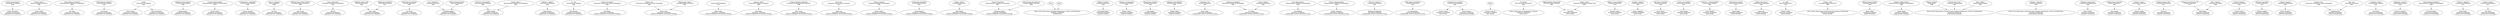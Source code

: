 digraph "Academic Genealogy" {
	251553.0 [label="Shalev Ben-David
University of Waterloo
algorithms-and-complexity"]
	96437.0 [label="Therese Biedl
University of Waterloo
algorithms-and-complexity"]
	162538.0 [label="Eric Blais
University of Waterloo
algorithms-and-complexity"]
	45379.0 [label="Dan Brown
University of Waterloo
algorithms-and-complexity"]
	252543.0 [label="Trevor Brown
University of Waterloo
algorithms-and-complexity"]
	65073.0 [label="Jonathan Buss
University of Waterloo
algorithms-and-complexity"]
	81270.0 [label="Richard Cleve
University of Waterloo
algorithms-and-complexity"]
	264772.0 [label="Gautam Kamath
University of Waterloo
algorithms-and-complexity"]
	20521.0 [label="Lila Kari
University of Waterloo
algorithms-and-complexity"]
	141559.0 [label="Lap Chi Lau
University of Waterloo
algorithms-and-complexity"]
	94793.0 [label="Ming Li
University of Waterloo
algorithms-and-complexity"]
	65035.0 [label="Anna Lubiw
University of Waterloo
algorithms-and-complexity"]
	65036.0 [label="Ian Munro
University of Waterloo
algorithms-and-complexity"]
	66900.0 [label="Naomi Nishimura
University of Waterloo
algorithms-and-complexity"]
	66895.0 [label="Prabhakar Ragde
University of Waterloo
algorithms-and-complexity"]
	31748.0 [label="Jeffrey Shallit
University of Waterloo
algorithms-and-complexity"]
	33044.0 [label="Doug Stinson
University of Waterloo
algorithms-and-complexity"]
	75330.0 [label="John Watrous
University of Waterloo
algorithms-and-complexity"]
	39437.0 [label="Yuri Boykov
University of Waterloo
artificial-intelligence-and-machine-learning"]
	279263.0 [label="Wenhu Chen
University of Waterloo
artificial-intelligence-and-machine-learning"]
	58650.0 [label="Robin Cohen
University of Waterloo
artificial-intelligence-and-machine-learning"]
	167185.0 [label="Jesse Hoey
University of Waterloo
artificial-intelligence-and-machine-learning"]
	119359.0 [label="Kate Larson
University of Waterloo
artificial-intelligence-and-machine-learning"]
	nan [label="Jimmy Lin
University of Waterloo
artificial-intelligence-and-machine-learning"]
	131052.0 [label="Richard Mann
University of Waterloo
artificial-intelligence-and-machine-learning"]
	97099.0 [label="Pascal Poupart
University of Waterloo
artificial-intelligence-and-machine-learning"]
	73583.0 [label="Olga Veksler
University of Waterloo
artificial-intelligence-and-machine-learning"]
	254910.0 [label="Hongyang Zhang
University of Waterloo
artificial-intelligence-and-machine-learning"]
	65049.0 [label="Anita Layton (Department of Applied Mathematics, Faculty of Mathematics)
University of Waterloo
bioinformatics"]
	147355.0 [label="Christopher Batty
University of Waterloo
computer-graphics"]
	66906.0 [label="William Cowan
University of Waterloo
computer-graphics"]
	78067.0 [label="Craig Kaplan
University of Waterloo
computer-graphics"]
	71953.0 [label="Stephen Mann
University of Waterloo
computer-graphics"]
	218594.0 [label="Yousra Aafer 
University of Waterloo
cryptography-security-and-privacy-crysp"]
	67046.0 [label="N. Asokan
University of Waterloo
cryptography-security-and-privacy-crysp"]
	70144.0 [label="Ian Goldberg
University of Waterloo
cryptography-security-and-privacy-crysp"]
	203875.0 [label="Sergey Gorbunov
University of Waterloo
cryptography-security-and-privacy-crysp"]
	206018.0 [label="Mohammad Hajiabadi
University of Waterloo
cryptography-security-and-privacy-crysp"]
	145850.0 [label="Urs Hengartner
University of Waterloo
cryptography-security-and-privacy-crysp"]
	66869.0 [label="Charles Clarke
University of Waterloo
data-systems"]
	66818.0 [label="Gordon Cormack
University of Waterloo
data-systems"]
	102378.0 [label="Lukasz Golab (Dept. of Management Sciences)
University of Waterloo
data-systems"]
	125917.0 [label="Ihab Ilyas
University of Waterloo
data-systems"]
	66887.0 [label="Kenneth Salem
University of Waterloo
data-systems"]
	286451.0 [label="Semih Salihoglu
University of Waterloo
data-systems"]
	70807.0 [label="David Toman
University of Waterloo
data-systems"]
	66879.0 [label="Frank Tompa
University of Waterloo
data-systems"]
	66877.0 [label="Grant Weddell
University of Waterloo
data-systems"]
	66892.0 [label="Joanne Atlee
University of Waterloo
formal-methods"]
	72132.0 [label="Nancy Day
University of Waterloo
formal-methods"]
	69919.0 [label="Richard Trefler
University of Waterloo
formal-methods"]
	121250.0 [label="Vijay Ganesh (Department of Electrical and Computer Engineering)
University of Waterloo
formal-methods"]
	66882.0 [label="Johnny Wong
University of Waterloo
health-informatics"]
	273183.0 [label="Yizhou Zhang
University of Waterloo
programming-languages"]
	111760.0 [label="Brad Lushman
University of Waterloo
programming-languages"]
	142874.0 [label="Werner Dietl (Department of Electrical and Computer Engineering, Faculty of Engineering)
University of Waterloo
programming-languages"]
	103216.0 [label="Patrick Lam (Department of Electrical and Computer Engineering, Faculty of Engineering)
University of Waterloo
programming-languages"]
	66894.0 [label="Peter Forsyth
University of Waterloo
scientific-computation"]
	50835.0 [label="Alan George
University of Waterloo
scientific-computation"]
	87911.0 [label="George Labahn
University of Waterloo
scientific-computation"]
	66915.0 [label="Yuying Li
University of Waterloo
scientific-computation"]
	14473.0 [label="Daniel Berry
University of Waterloo
software-engineering"]
	66817.0 [label="Donald Cowan
University of Waterloo
software-engineering"]
	90655.0 [label="Michael Godfrey
University of Waterloo
software-engineering"]
	220043.0 [label="Shane McIntosh
University of Waterloo
software-engineering"]
	185328.0 [label="Chengnian Sun
University of Waterloo
software-engineering"]
	91384.0 [label="Tim Brecht
University of Waterloo
systems-and-networking"]
	73556.0 [label="Srinivasan Keshav
University of Waterloo
systems-and-networking"]
	233022.0 [label="Ali Mashtizadeh
University of Waterloo
systems-and-networking"]
	66870.0 [label="David Taylor
University of Waterloo
systems-and-networking"]
	66942.0 [label="Paul Ward
University of Waterloo
systems-and-networking"]
	109495 [label="['Scott Joel Aaronson']
['University of California
2004"]
	96436 [label="['Endre  Boros']
['Eötvös Loránd University']
1985"]
	76794 [label="[\"Ryan William O'Donnell\"]
['Massachusetts Institute of Technology']
2003"]
	36705 [label="['David Bernard Shmoys']
['University of California
1984"]
	67145 [label="['Faith
['University of California
1982"]
	64971 [label="['Michael Fredric Sipser']
['University of California
1980"]
	81229 [label="['Charles Weill Rackoff']
['Massachusetts Institute of Technology']
1974"]
	139732 [label="['Constantinos  Daskalakis']
['University of California
2008"]
	20493 [label="['Arto K. Salomaa']
['Turun yliopisto']
1960"]
	40420 [label="[\"Michael Sean O'Brien Molloy\"]
['Carnegie Mellon University']
1994"]
	10404 [label="['Juris  Hartmanis']
['California Institute of Technology']
1955"]
	14011 [label="['Stephen Arthur Cook'
['Harvard University'
1966"]
	16108 [label="'Rudolf Anton Mathon']
 'University of Toronto']
1972"]
	42043 [label="['Allan Bertram Borodin']
['Cornell University']
1969"]
	67145 [label="['Faith
['University of California
1982"]
	82100 [label="['Avi  Wigderson'
['Princeton University'
1983"]
	25275 [label="'Richard Manning Karp']
 'Harvard University']
1959"]
	6595 [label="['David M. Goldschmidt'
['The University of Chicago'
1969"]
	13373 [label="'Manuel  Blum']
 'Massachusetts Institute of Technology']
1964"]
	33040 [label="['Ronald C. Mullin']
['University of Waterloo']
1964"]
	11563 [label="['C. Eric
['University of California
1984"]
	4759 [label="['David Clay Heath']
['University of Illinois at Urbana-Champaign']
1969"]
	279264 [label="['Xifeng  Yan'
['University of Illinois at Urbana-Champaign'
2006"]
	217154 [label="'William Yang  Wang']
 'Carnegie Mellon University']
2016"]
	8755 [label="['
['University of Michigan']
1975"]
	72124 [label="['James J. Little']
['University of British Columbia']
1985"]
	88145 [label="['Tuomas Wilhelm Sandholm']
['University of Massachusetts Amherst']
1996"]
	176620 [label="Boris Katz
Lomonosov Moscow State University
1975"]
	11836 [label="['Allan D. Jepson']
['California Institute of Technology']
1981"]
	72088 [label="['Craig Edgar Boutilier']
['University of Toronto']
1992"]
	71514 [label="['Ramin  Zabih']
['Stanford University']
1994"]
	132986 [label="['David P. Woodruff'
['Massachusetts Institute of Technology'
2007"]
	148432 [label="'Maria-Florina Nina Balcan']
 'Carnegie Mellon University']
2008"]
	70795 [label="['Robert  Bridson']
['Stanford University']
2003"]
	128095 [label="['Martin J. Zuckermann']
['University of Oxford']
1963"]
	50412 [label="['David Henry Salesin']
['Stanford University']
1991"]
	33763 [label="['Anthony David DeRose']
['University of California
1985"]
	81699 [label="['Wenliang  Du']
['Purdue University']
2001"]
	120682 [label="['Michael \xa0 Waidner'
['Karlsruher Institut für Technologie 
1991"]
	66819 [label="'James P. Black']
 'University of Waterloo']
1982"]
	67451 [label="['Eric Allen Brewer']
['Massachusetts Institute of Technology']
1994"]
	133526 [label="['Vinod  Vaikuntanathan']
['Massachusetts Institute of Technology']
2008"]
	72032 [label="['Bruce M. Kapron']
['University of Toronto']
1991"]
	50087 [label="['Peter Alfons Steenkiste']
['Stanford University']
1987"]
	66818 [label="['Gordon Villy Cormack']
['University of Manitoba']
1981"]
	72390 [label="['M. Tamer
['The Ohio State University']
1983"]
	96256 [label="['Ahmed Khalifa Elmagarmid'
['The Ohio State University'
1985"]
	117312 [label="'Walid G. Aref']
 'University of Maryland College Park']
1993"]
	70978 [label="['Hector  Garcia-Molina']
['Stanford University']
1979"]
	70979 [label="['Jennifer  Widom']
['Cornell University']
1987"]
	70371 [label="['Jan Oskar Chomicki']
['Rutgers University
1990"]
	24934 [label="['Calvin Carl Gotlieb']
['University of Toronto']
1947"]
	79993 [label="['Stavros C. Christodoulakis']
['University of Toronto']
1981"]
	103306 [label="['John Dennis Gannon
['University of Toronto']
1975"]
	72125 [label="['Jeffrey John Joyce']
['University of Cambridge']
1990"]
	69873 [label="['E. Allen
['Harvard University']
1981"]
	50263 [label="['David L. Dill']
['Carnegie Mellon University']
1987"]
	70476 [label="['Richard Robert Muntz']
['Princeton University']
1969"]
	61959 [label="['Andrew Clifford Myers']
['Massachusetts Institute of Technology']
1999"]
	66818 [label="['Gordon Villy Cormack']
['University of Manitoba']
1981"]
	142873 [label="['Martin  Odersky'
['ETH Zürich'
1989"]
	71839 [label="'Michael Dean Ernst'
 'University of Washington'
2000"]
	97971 [label="'Peter  Müller']
 'Fernuniversität Hagen']
2001"]
	71513 [label="['Martin C. Rinard']
['Stanford University']
1994"]
	68238 [label="['Henning  Rasmussen']
['University of Queensland']
1968"]
	4319 [label="['George Elmer Forsythe']
['Brown University']
1941"]
	72398 [label="['Stanley  Cabay']
['University of Toronto']
1971"]
	42579 [label="['Andrew Roger Conn']
['University of Waterloo']
1971"]
	13683 [label="['Clement Leo McGowan. III'
['Cornell University'
1971"]
	15166 [label="'Peter  Wegner']
 'University of London']
1968"]
	15914 [label="['Gerald  Berman']
['University of Toronto']
1950"]
	67141 [label="['Richard Craig Holt']
['Cornell University']
1971"]
	90657 [label="['Ahmed  Hassan']
['University of Waterloo']
2005"]
	4794 [label="['Yeneng  Sun'
['University of Illinois at Urbana-Champaign'
1989"]
	72059 [label="'Xiao  Luo']
 'University of Victoria']
1993"]
	67136 [label="['Songnian  Zhou']
['University of California
1987"]
	32850 [label="['Domenico  Ferrari']
['Politecnico di Milano']
1963"]
	61965 [label="['David Folkman Mazières']
['Massachusetts Institute of Technology']
2000"]
	66871 [label="['David E. Morgan']
['University of Waterloo']
1971"]
	66870 [label="['David J. Taylor']
['University of Waterloo']
1977"]
	109495 -> 251553.0
	96436 -> 96437.0
	76794 -> 162538.0
	36705 -> 45379.0
	67145 -> 252543.0
	64971 -> 65073.0
	81229 -> 81270.0
	139732 -> 264772.0
	20493 -> 20521.0
	40420 -> 141559.0
	10404 -> 94793.0
	14011 -> 65035.0
	16108 -> 65035.0
	42043 -> 65036.0
	67145 -> 66900.0
	82100 -> 66895.0
	25275 -> 66895.0
	6595 -> 31748.0
	13373 -> 31748.0
	33040 -> 33044.0
	11563 -> 75330.0
	4759 -> 39437.0
	279264 -> 279263.0
	217154 -> 279263.0
	8755 -> 58650.0
	72124 -> 167185.0
	88145 -> 119359.0
	176620 -> nan
	11836 -> 131052.0
	72088 -> 97099.0
	71514 -> 73583.0
	132986 -> 254910.0
	148432 -> 254910.0
	65023 -> 65049.0
	59043 -> 65049.0
	70795 -> 147355.0
	128095 -> 66906.0
	50412 -> 78067.0
	33763 -> 71953.0
	81699 -> 218594.0
	120682 -> 67046.0
	66819 -> 67046.0
	67451 -> 70144.0
	133526 -> 203875.0
	72032 -> 206018.0
	50087 -> 145850.0
	66818 -> 66869.0
	80823 -> 66818.0
	72390 -> 102378.0
	96256 -> 125917.0
	117312 -> 125917.0
	70978 -> 66887.0
	70979 -> 286451.0
	70371 -> 70807.0
	24934 -> 66879.0
	79993 -> 66877.0
	103306 -> 66892.0
	72125 -> 72132.0
	69873 -> 69919.0
	50263 -> 121250.0
	70476 -> 66882.0
	61959 -> 273183.0
	66818 -> 111760.0
	142873 -> 142874.0
	71839 -> 142874.0
	97971 -> 142874.0
	71513 -> 103216.0
	68238 -> 66894.0
	4319 -> 50835.0
	72398 -> 87911.0
	42579 -> 66915.0
	13683 -> 14473.0
	15166 -> 14473.0
	15914 -> 66817.0
	67141 -> 90655.0
	90657 -> 220043.0
	4794 -> 185328.0
	72059 -> 185328.0
	67136 -> 91384.0
	32850 -> 73556.0
	61965 -> 233022.0
	66871 -> 66870.0
	66870 -> 66942.0
}
